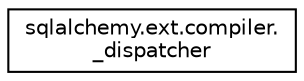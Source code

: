 digraph "Graphical Class Hierarchy"
{
 // LATEX_PDF_SIZE
  edge [fontname="Helvetica",fontsize="10",labelfontname="Helvetica",labelfontsize="10"];
  node [fontname="Helvetica",fontsize="10",shape=record];
  rankdir="LR";
  Node0 [label="sqlalchemy.ext.compiler.\l_dispatcher",height=0.2,width=0.4,color="black", fillcolor="white", style="filled",URL="$classsqlalchemy_1_1ext_1_1compiler_1_1__dispatcher.html",tooltip=" "];
}
